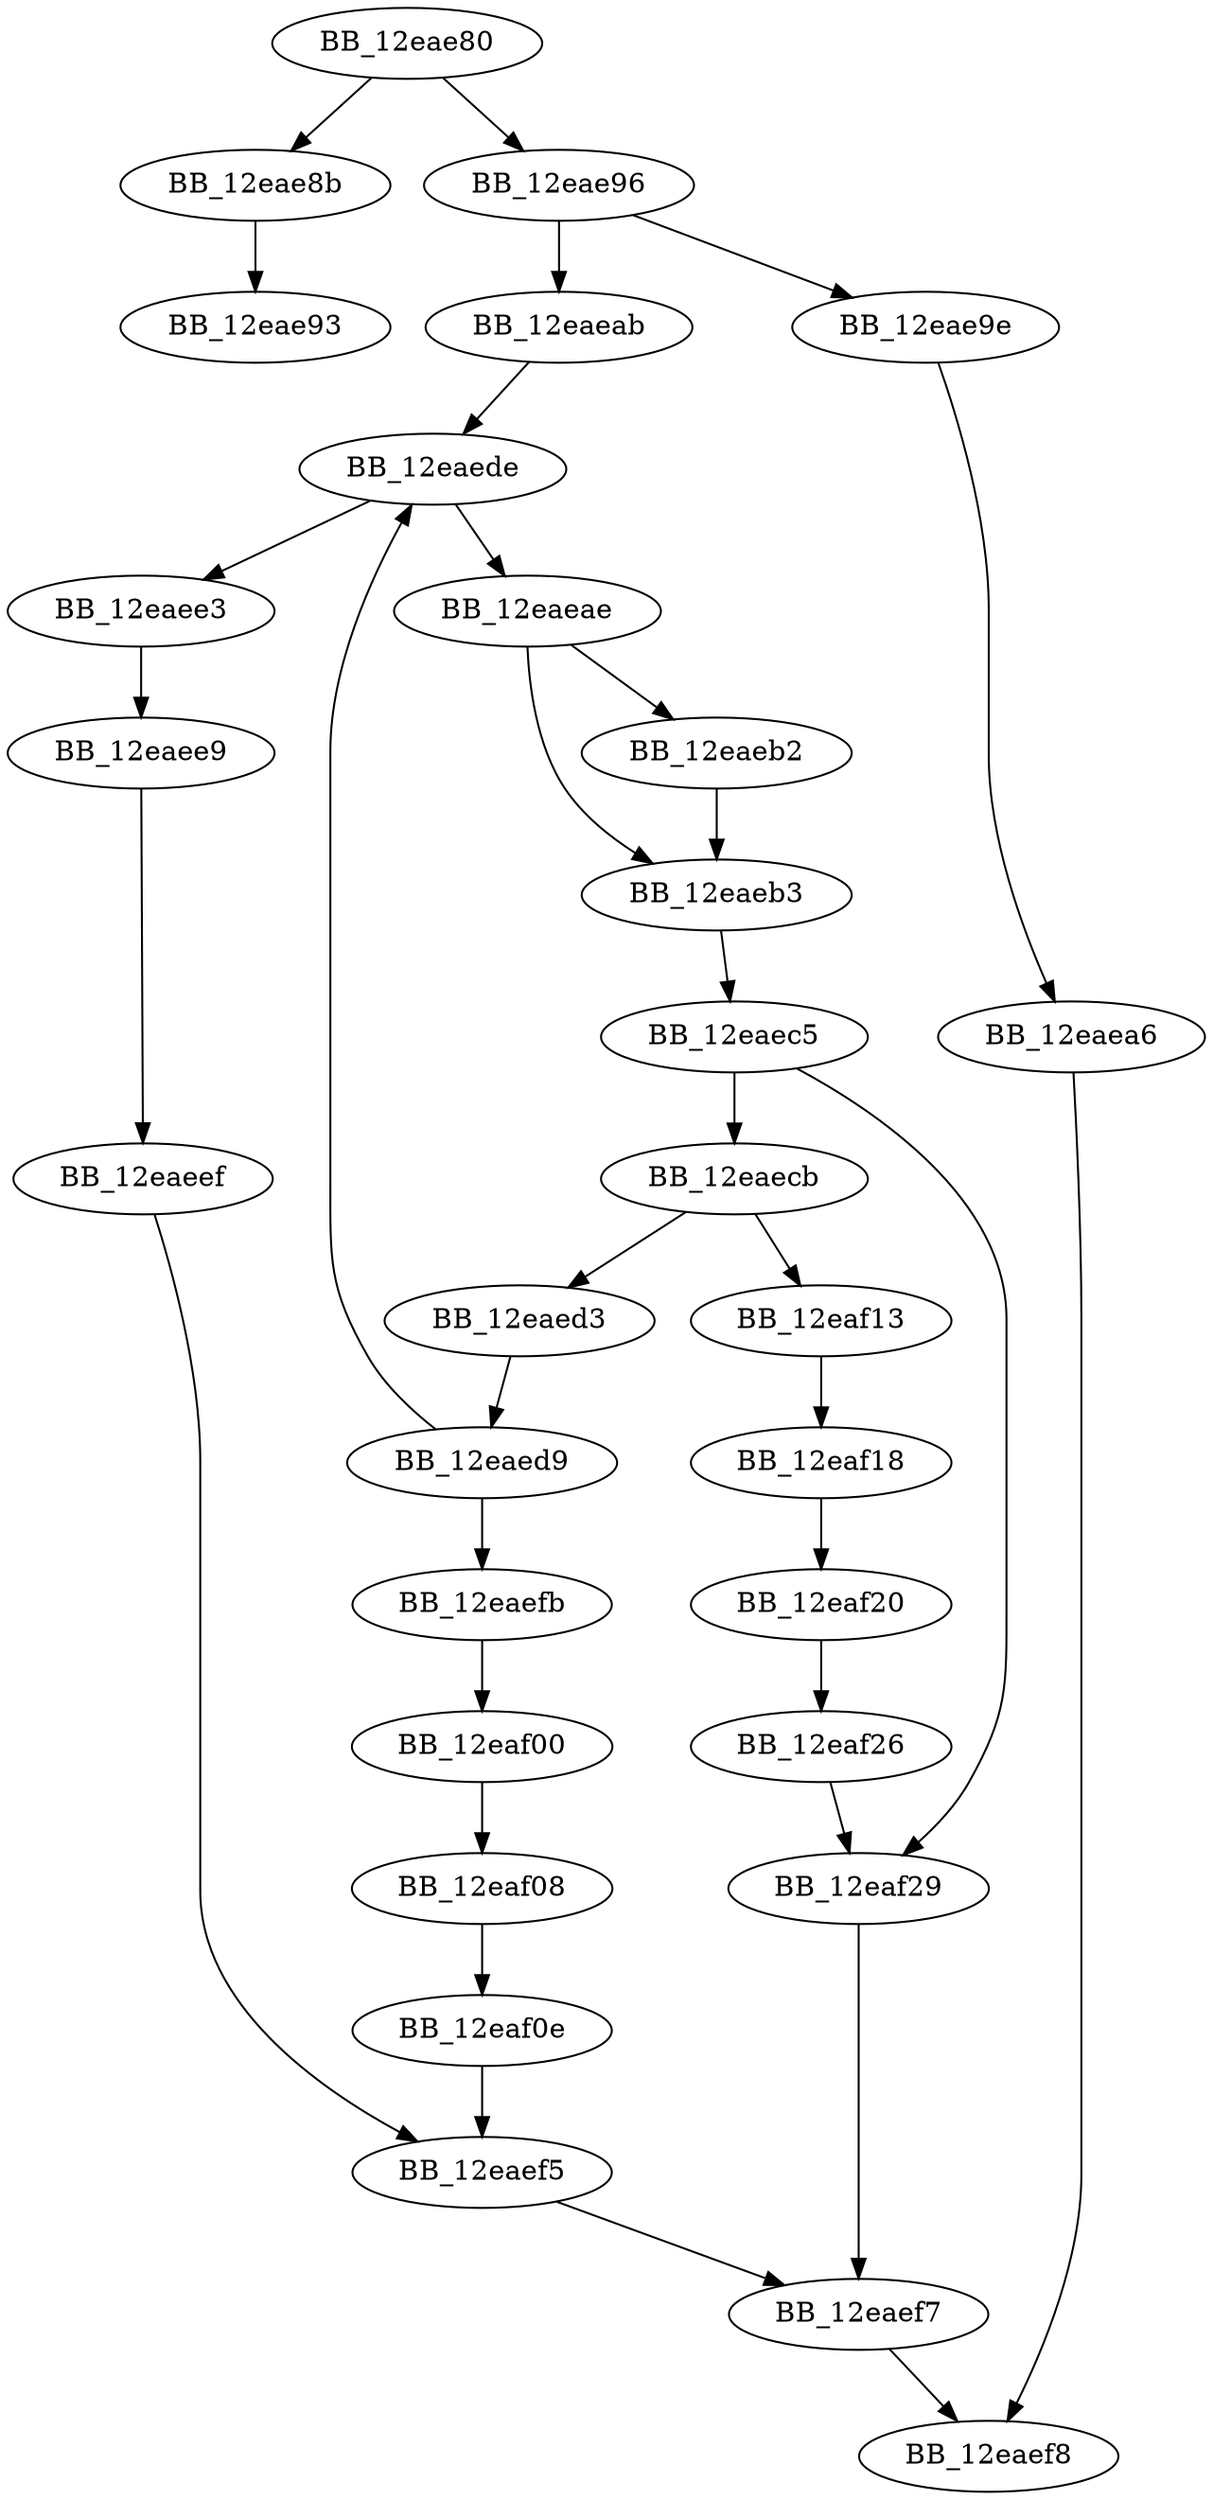 DiGraph _realloc{
BB_12eae80->BB_12eae8b
BB_12eae80->BB_12eae96
BB_12eae8b->BB_12eae93
BB_12eae96->BB_12eae9e
BB_12eae96->BB_12eaeab
BB_12eae9e->BB_12eaea6
BB_12eaea6->BB_12eaef8
BB_12eaeab->BB_12eaede
BB_12eaeae->BB_12eaeb2
BB_12eaeae->BB_12eaeb3
BB_12eaeb2->BB_12eaeb3
BB_12eaeb3->BB_12eaec5
BB_12eaec5->BB_12eaecb
BB_12eaec5->BB_12eaf29
BB_12eaecb->BB_12eaed3
BB_12eaecb->BB_12eaf13
BB_12eaed3->BB_12eaed9
BB_12eaed9->BB_12eaede
BB_12eaed9->BB_12eaefb
BB_12eaede->BB_12eaeae
BB_12eaede->BB_12eaee3
BB_12eaee3->BB_12eaee9
BB_12eaee9->BB_12eaeef
BB_12eaeef->BB_12eaef5
BB_12eaef5->BB_12eaef7
BB_12eaef7->BB_12eaef8
BB_12eaefb->BB_12eaf00
BB_12eaf00->BB_12eaf08
BB_12eaf08->BB_12eaf0e
BB_12eaf0e->BB_12eaef5
BB_12eaf13->BB_12eaf18
BB_12eaf18->BB_12eaf20
BB_12eaf20->BB_12eaf26
BB_12eaf26->BB_12eaf29
BB_12eaf29->BB_12eaef7
}
